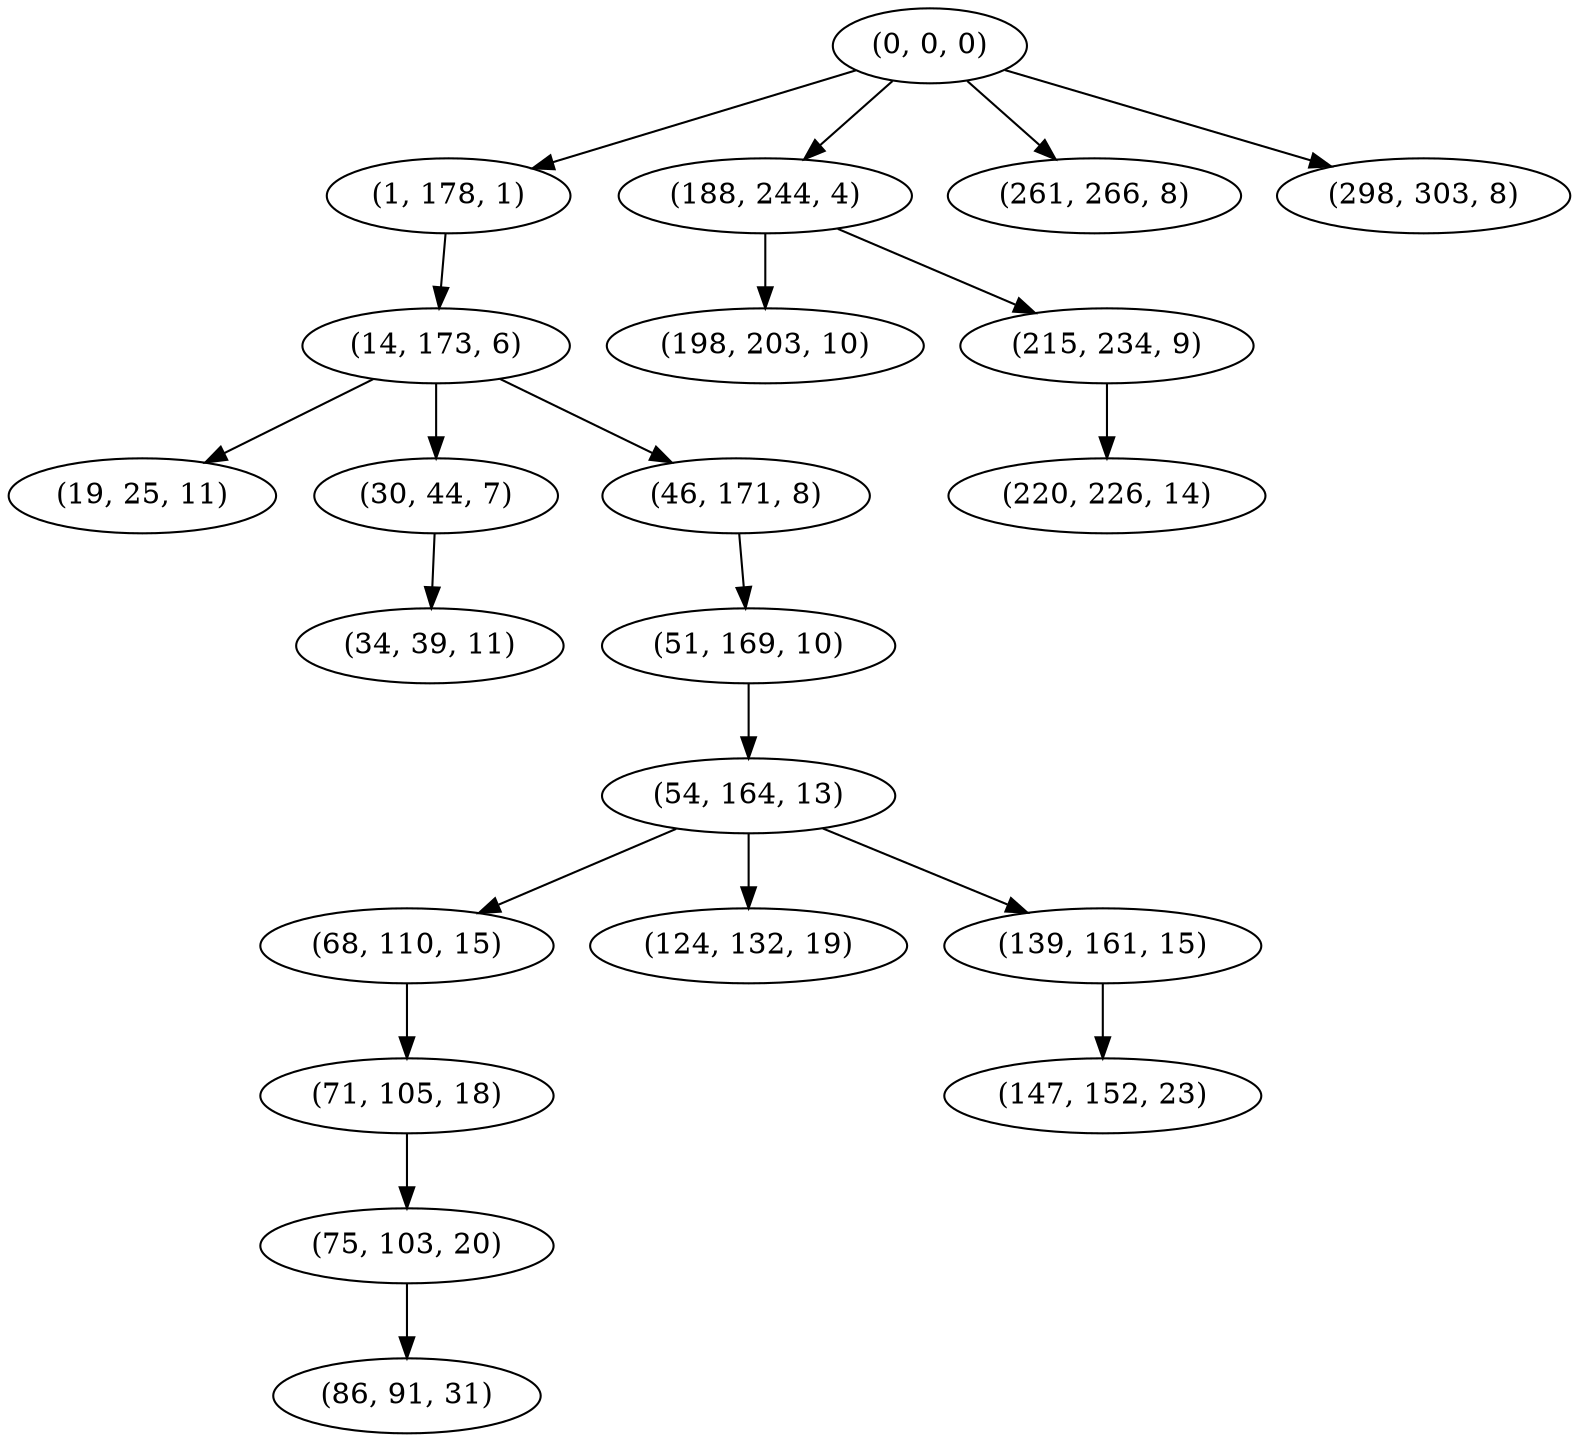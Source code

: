 digraph tree {
    "(0, 0, 0)";
    "(1, 178, 1)";
    "(14, 173, 6)";
    "(19, 25, 11)";
    "(30, 44, 7)";
    "(34, 39, 11)";
    "(46, 171, 8)";
    "(51, 169, 10)";
    "(54, 164, 13)";
    "(68, 110, 15)";
    "(71, 105, 18)";
    "(75, 103, 20)";
    "(86, 91, 31)";
    "(124, 132, 19)";
    "(139, 161, 15)";
    "(147, 152, 23)";
    "(188, 244, 4)";
    "(198, 203, 10)";
    "(215, 234, 9)";
    "(220, 226, 14)";
    "(261, 266, 8)";
    "(298, 303, 8)";
    "(0, 0, 0)" -> "(1, 178, 1)";
    "(0, 0, 0)" -> "(188, 244, 4)";
    "(0, 0, 0)" -> "(261, 266, 8)";
    "(0, 0, 0)" -> "(298, 303, 8)";
    "(1, 178, 1)" -> "(14, 173, 6)";
    "(14, 173, 6)" -> "(19, 25, 11)";
    "(14, 173, 6)" -> "(30, 44, 7)";
    "(14, 173, 6)" -> "(46, 171, 8)";
    "(30, 44, 7)" -> "(34, 39, 11)";
    "(46, 171, 8)" -> "(51, 169, 10)";
    "(51, 169, 10)" -> "(54, 164, 13)";
    "(54, 164, 13)" -> "(68, 110, 15)";
    "(54, 164, 13)" -> "(124, 132, 19)";
    "(54, 164, 13)" -> "(139, 161, 15)";
    "(68, 110, 15)" -> "(71, 105, 18)";
    "(71, 105, 18)" -> "(75, 103, 20)";
    "(75, 103, 20)" -> "(86, 91, 31)";
    "(139, 161, 15)" -> "(147, 152, 23)";
    "(188, 244, 4)" -> "(198, 203, 10)";
    "(188, 244, 4)" -> "(215, 234, 9)";
    "(215, 234, 9)" -> "(220, 226, 14)";
}
